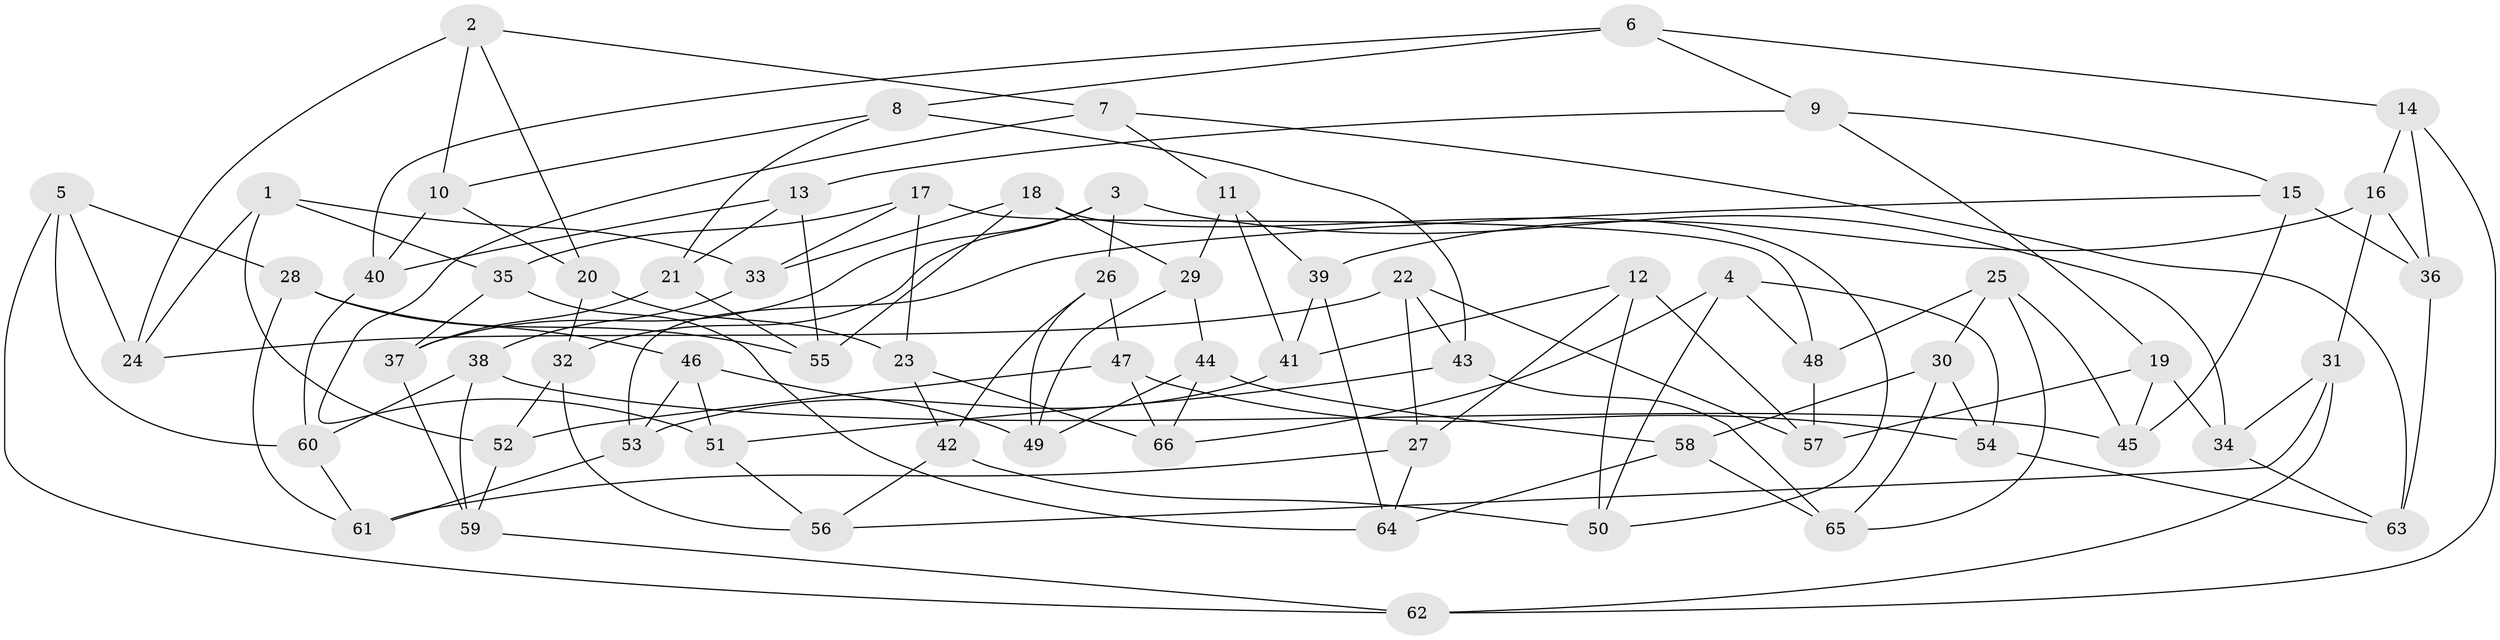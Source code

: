 // coarse degree distribution, {4: 0.38461538461538464, 3: 0.2692307692307692, 7: 0.038461538461538464, 8: 0.07692307692307693, 5: 0.07692307692307693, 6: 0.15384615384615385}
// Generated by graph-tools (version 1.1) at 2025/02/03/04/25 22:02:07]
// undirected, 66 vertices, 132 edges
graph export_dot {
graph [start="1"]
  node [color=gray90,style=filled];
  1;
  2;
  3;
  4;
  5;
  6;
  7;
  8;
  9;
  10;
  11;
  12;
  13;
  14;
  15;
  16;
  17;
  18;
  19;
  20;
  21;
  22;
  23;
  24;
  25;
  26;
  27;
  28;
  29;
  30;
  31;
  32;
  33;
  34;
  35;
  36;
  37;
  38;
  39;
  40;
  41;
  42;
  43;
  44;
  45;
  46;
  47;
  48;
  49;
  50;
  51;
  52;
  53;
  54;
  55;
  56;
  57;
  58;
  59;
  60;
  61;
  62;
  63;
  64;
  65;
  66;
  1 -- 52;
  1 -- 24;
  1 -- 35;
  1 -- 33;
  2 -- 7;
  2 -- 20;
  2 -- 10;
  2 -- 24;
  3 -- 37;
  3 -- 26;
  3 -- 34;
  3 -- 32;
  4 -- 66;
  4 -- 48;
  4 -- 54;
  4 -- 50;
  5 -- 62;
  5 -- 60;
  5 -- 24;
  5 -- 28;
  6 -- 40;
  6 -- 8;
  6 -- 14;
  6 -- 9;
  7 -- 11;
  7 -- 51;
  7 -- 63;
  8 -- 21;
  8 -- 43;
  8 -- 10;
  9 -- 19;
  9 -- 15;
  9 -- 13;
  10 -- 40;
  10 -- 20;
  11 -- 39;
  11 -- 41;
  11 -- 29;
  12 -- 41;
  12 -- 50;
  12 -- 27;
  12 -- 57;
  13 -- 21;
  13 -- 40;
  13 -- 55;
  14 -- 16;
  14 -- 36;
  14 -- 62;
  15 -- 53;
  15 -- 45;
  15 -- 36;
  16 -- 39;
  16 -- 36;
  16 -- 31;
  17 -- 33;
  17 -- 48;
  17 -- 35;
  17 -- 23;
  18 -- 29;
  18 -- 55;
  18 -- 50;
  18 -- 33;
  19 -- 34;
  19 -- 57;
  19 -- 45;
  20 -- 32;
  20 -- 23;
  21 -- 55;
  21 -- 37;
  22 -- 43;
  22 -- 27;
  22 -- 57;
  22 -- 24;
  23 -- 42;
  23 -- 66;
  25 -- 30;
  25 -- 65;
  25 -- 48;
  25 -- 45;
  26 -- 49;
  26 -- 42;
  26 -- 47;
  27 -- 64;
  27 -- 61;
  28 -- 46;
  28 -- 61;
  28 -- 55;
  29 -- 44;
  29 -- 49;
  30 -- 58;
  30 -- 54;
  30 -- 65;
  31 -- 56;
  31 -- 62;
  31 -- 34;
  32 -- 52;
  32 -- 56;
  33 -- 38;
  34 -- 63;
  35 -- 37;
  35 -- 64;
  36 -- 63;
  37 -- 59;
  38 -- 60;
  38 -- 59;
  38 -- 45;
  39 -- 64;
  39 -- 41;
  40 -- 60;
  41 -- 53;
  42 -- 56;
  42 -- 50;
  43 -- 65;
  43 -- 51;
  44 -- 66;
  44 -- 58;
  44 -- 49;
  46 -- 51;
  46 -- 49;
  46 -- 53;
  47 -- 66;
  47 -- 54;
  47 -- 52;
  48 -- 57;
  51 -- 56;
  52 -- 59;
  53 -- 61;
  54 -- 63;
  58 -- 65;
  58 -- 64;
  59 -- 62;
  60 -- 61;
}
